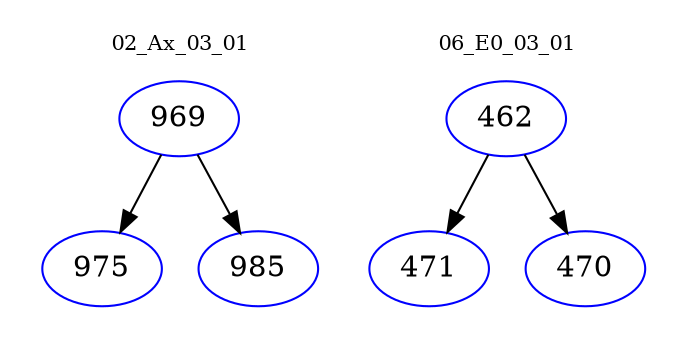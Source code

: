 digraph{
subgraph cluster_0 {
color = white
label = "02_Ax_03_01";
fontsize=10;
T0_969 [label="969", color="blue"]
T0_969 -> T0_975 [color="black"]
T0_975 [label="975", color="blue"]
T0_969 -> T0_985 [color="black"]
T0_985 [label="985", color="blue"]
}
subgraph cluster_1 {
color = white
label = "06_E0_03_01";
fontsize=10;
T1_462 [label="462", color="blue"]
T1_462 -> T1_471 [color="black"]
T1_471 [label="471", color="blue"]
T1_462 -> T1_470 [color="black"]
T1_470 [label="470", color="blue"]
}
}

